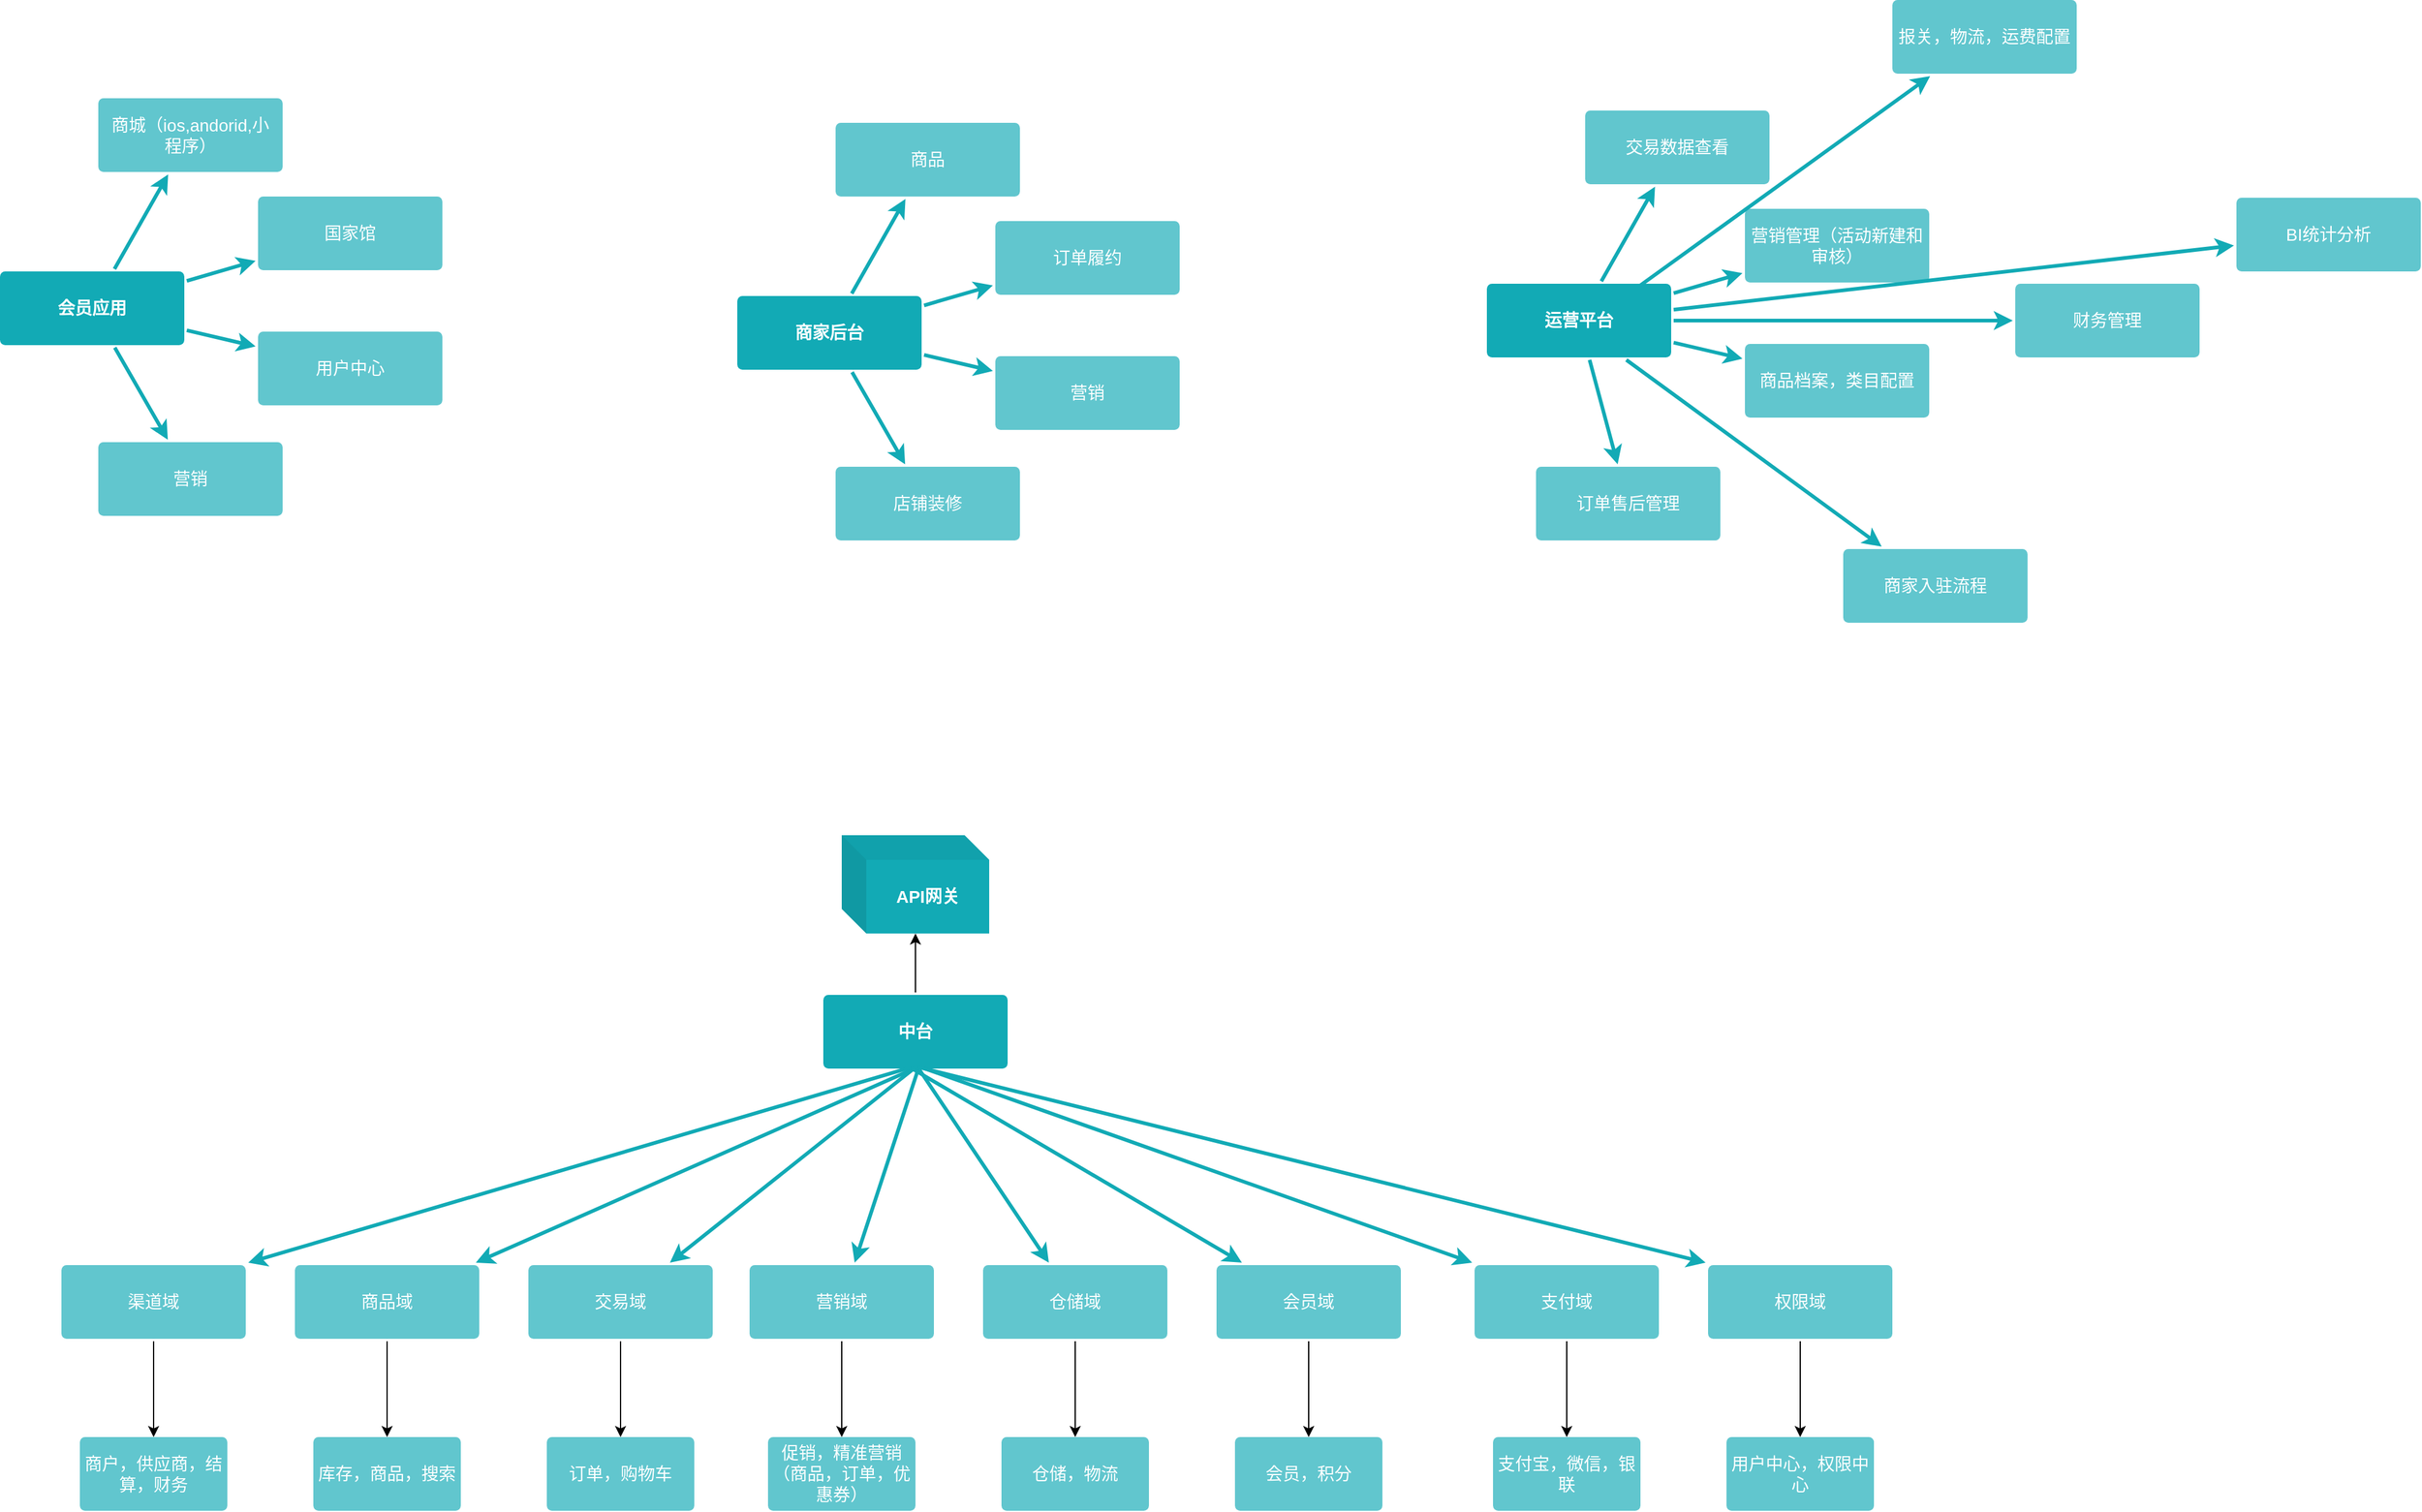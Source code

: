<mxfile version="13.6.4" type="github"><diagram id="ngEqRVcOjR11dafT5SQl" name="第 1 页"><mxGraphModel dx="1422" dy="713" grid="1" gridSize="10" guides="1" tooltips="1" connect="1" arrows="1" fold="1" page="1" pageScale="1" pageWidth="827" pageHeight="1169" math="0" shadow="0"><root><mxCell id="cS8Ph7UU9DnCLQHg5WrY-0"/><mxCell id="cS8Ph7UU9DnCLQHg5WrY-1" parent="cS8Ph7UU9DnCLQHg5WrY-0"/><mxCell id="Z53HJ2B6jDhWGYshHSG8-1" value="" style="edgeStyle=none;rounded=1;jumpStyle=none;html=1;shadow=0;labelBackgroundColor=none;startArrow=none;startFill=0;jettySize=auto;orthogonalLoop=1;strokeColor=#12AAB5;strokeWidth=3;fontFamily=Helvetica;fontSize=14;fontColor=#FFFFFF;spacing=5;fontStyle=1;fillColor=#b0e3e6;entryX=0;entryY=0;entryDx=0;entryDy=0;exitX=0.537;exitY=0.958;exitDx=0;exitDy=0;exitPerimeter=0;" parent="cS8Ph7UU9DnCLQHg5WrY-1" source="Z53HJ2B6jDhWGYshHSG8-30" target="Z53HJ2B6jDhWGYshHSG8-47" edge="1"><mxGeometry relative="1" as="geometry"><mxPoint x="1060" y="1010" as="sourcePoint"/><mxPoint x="1500" y="1080" as="targetPoint"/></mxGeometry></mxCell><mxCell id="Z53HJ2B6jDhWGYshHSG8-2" value="会员应用" style="rounded=1;whiteSpace=wrap;html=1;shadow=0;labelBackgroundColor=none;strokeColor=none;strokeWidth=3;fillColor=#12aab5;fontFamily=Helvetica;fontSize=14;fontColor=#FFFFFF;align=center;spacing=5;fontStyle=1;arcSize=7;perimeterSpacing=2;" parent="cS8Ph7UU9DnCLQHg5WrY-1" vertex="1"><mxGeometry x="120" y="291.0" width="150" height="60" as="geometry"/></mxCell><mxCell id="Z53HJ2B6jDhWGYshHSG8-3" value="营销" style="rounded=1;whiteSpace=wrap;html=1;shadow=0;labelBackgroundColor=none;strokeColor=none;strokeWidth=3;fillColor=#61c6ce;fontFamily=Helvetica;fontSize=14;fontColor=#FFFFFF;align=center;spacing=5;fontStyle=0;arcSize=7;perimeterSpacing=2;" parent="cS8Ph7UU9DnCLQHg5WrY-1" vertex="1"><mxGeometry x="200" y="430" width="150" height="60" as="geometry"/></mxCell><mxCell id="Z53HJ2B6jDhWGYshHSG8-4" value="" style="edgeStyle=none;rounded=1;jumpStyle=none;html=1;shadow=0;labelBackgroundColor=none;startArrow=none;startFill=0;jettySize=auto;orthogonalLoop=1;strokeColor=#12AAB5;strokeWidth=3;fontFamily=Helvetica;fontSize=14;fontColor=#FFFFFF;spacing=5;fontStyle=1;fillColor=#b0e3e6;" parent="cS8Ph7UU9DnCLQHg5WrY-1" source="Z53HJ2B6jDhWGYshHSG8-2" target="Z53HJ2B6jDhWGYshHSG8-3" edge="1"><mxGeometry relative="1" as="geometry"/></mxCell><mxCell id="Z53HJ2B6jDhWGYshHSG8-5" value="用户中心" style="rounded=1;whiteSpace=wrap;html=1;shadow=0;labelBackgroundColor=none;strokeColor=none;strokeWidth=3;fillColor=#61c6ce;fontFamily=Helvetica;fontSize=14;fontColor=#FFFFFF;align=center;spacing=5;fontStyle=0;arcSize=7;perimeterSpacing=2;" parent="cS8Ph7UU9DnCLQHg5WrY-1" vertex="1"><mxGeometry x="330" y="340" width="150" height="60" as="geometry"/></mxCell><mxCell id="Z53HJ2B6jDhWGYshHSG8-6" value="" style="edgeStyle=none;rounded=1;jumpStyle=none;html=1;shadow=0;labelBackgroundColor=none;startArrow=none;startFill=0;jettySize=auto;orthogonalLoop=1;strokeColor=#12AAB5;strokeWidth=3;fontFamily=Helvetica;fontSize=14;fontColor=#FFFFFF;spacing=5;fontStyle=1;fillColor=#b0e3e6;" parent="cS8Ph7UU9DnCLQHg5WrY-1" source="Z53HJ2B6jDhWGYshHSG8-2" target="Z53HJ2B6jDhWGYshHSG8-5" edge="1"><mxGeometry relative="1" as="geometry"/></mxCell><mxCell id="Z53HJ2B6jDhWGYshHSG8-7" value="国家馆" style="rounded=1;whiteSpace=wrap;html=1;shadow=0;labelBackgroundColor=none;strokeColor=none;strokeWidth=3;fillColor=#61c6ce;fontFamily=Helvetica;fontSize=14;fontColor=#FFFFFF;align=center;spacing=5;fontStyle=0;arcSize=7;perimeterSpacing=2;" parent="cS8Ph7UU9DnCLQHg5WrY-1" vertex="1"><mxGeometry x="330" y="230" width="150" height="60" as="geometry"/></mxCell><mxCell id="Z53HJ2B6jDhWGYshHSG8-8" value="" style="edgeStyle=none;rounded=1;jumpStyle=none;html=1;shadow=0;labelBackgroundColor=none;startArrow=none;startFill=0;jettySize=auto;orthogonalLoop=1;strokeColor=#12AAB5;strokeWidth=3;fontFamily=Helvetica;fontSize=14;fontColor=#FFFFFF;spacing=5;fontStyle=1;fillColor=#b0e3e6;" parent="cS8Ph7UU9DnCLQHg5WrY-1" source="Z53HJ2B6jDhWGYshHSG8-2" target="Z53HJ2B6jDhWGYshHSG8-7" edge="1"><mxGeometry relative="1" as="geometry"/></mxCell><mxCell id="Z53HJ2B6jDhWGYshHSG8-9" value="商城（ios,andorid,小程序）" style="rounded=1;whiteSpace=wrap;html=1;shadow=0;labelBackgroundColor=none;strokeColor=none;strokeWidth=3;fillColor=#61c6ce;fontFamily=Helvetica;fontSize=14;fontColor=#FFFFFF;align=center;spacing=5;fontStyle=0;arcSize=7;perimeterSpacing=2;" parent="cS8Ph7UU9DnCLQHg5WrY-1" vertex="1"><mxGeometry x="200" y="150" width="150" height="60" as="geometry"/></mxCell><mxCell id="Z53HJ2B6jDhWGYshHSG8-10" value="" style="edgeStyle=none;rounded=1;jumpStyle=none;html=1;shadow=0;labelBackgroundColor=none;startArrow=none;startFill=0;jettySize=auto;orthogonalLoop=1;strokeColor=#12AAB5;strokeWidth=3;fontFamily=Helvetica;fontSize=14;fontColor=#FFFFFF;spacing=5;fontStyle=1;fillColor=#b0e3e6;" parent="cS8Ph7UU9DnCLQHg5WrY-1" source="Z53HJ2B6jDhWGYshHSG8-2" target="Z53HJ2B6jDhWGYshHSG8-9" edge="1"><mxGeometry relative="1" as="geometry"/></mxCell><mxCell id="Z53HJ2B6jDhWGYshHSG8-11" value="商家后台" style="rounded=1;whiteSpace=wrap;html=1;shadow=0;labelBackgroundColor=none;strokeColor=none;strokeWidth=3;fillColor=#12aab5;fontFamily=Helvetica;fontSize=14;fontColor=#FFFFFF;align=center;spacing=5;fontStyle=1;arcSize=7;perimeterSpacing=2;" parent="cS8Ph7UU9DnCLQHg5WrY-1" vertex="1"><mxGeometry x="720" y="311.0" width="150" height="60" as="geometry"/></mxCell><mxCell id="Z53HJ2B6jDhWGYshHSG8-12" value="店铺装修" style="rounded=1;whiteSpace=wrap;html=1;shadow=0;labelBackgroundColor=none;strokeColor=none;strokeWidth=3;fillColor=#61c6ce;fontFamily=Helvetica;fontSize=14;fontColor=#FFFFFF;align=center;spacing=5;fontStyle=0;arcSize=7;perimeterSpacing=2;" parent="cS8Ph7UU9DnCLQHg5WrY-1" vertex="1"><mxGeometry x="800" y="450" width="150" height="60" as="geometry"/></mxCell><mxCell id="Z53HJ2B6jDhWGYshHSG8-13" value="" style="edgeStyle=none;rounded=1;jumpStyle=none;html=1;shadow=0;labelBackgroundColor=none;startArrow=none;startFill=0;jettySize=auto;orthogonalLoop=1;strokeColor=#12AAB5;strokeWidth=3;fontFamily=Helvetica;fontSize=14;fontColor=#FFFFFF;spacing=5;fontStyle=1;fillColor=#b0e3e6;" parent="cS8Ph7UU9DnCLQHg5WrY-1" source="Z53HJ2B6jDhWGYshHSG8-11" target="Z53HJ2B6jDhWGYshHSG8-12" edge="1"><mxGeometry relative="1" as="geometry"/></mxCell><mxCell id="Z53HJ2B6jDhWGYshHSG8-14" value="营销" style="rounded=1;whiteSpace=wrap;html=1;shadow=0;labelBackgroundColor=none;strokeColor=none;strokeWidth=3;fillColor=#61c6ce;fontFamily=Helvetica;fontSize=14;fontColor=#FFFFFF;align=center;spacing=5;fontStyle=0;arcSize=7;perimeterSpacing=2;" parent="cS8Ph7UU9DnCLQHg5WrY-1" vertex="1"><mxGeometry x="930" y="360" width="150" height="60" as="geometry"/></mxCell><mxCell id="Z53HJ2B6jDhWGYshHSG8-15" value="" style="edgeStyle=none;rounded=1;jumpStyle=none;html=1;shadow=0;labelBackgroundColor=none;startArrow=none;startFill=0;jettySize=auto;orthogonalLoop=1;strokeColor=#12AAB5;strokeWidth=3;fontFamily=Helvetica;fontSize=14;fontColor=#FFFFFF;spacing=5;fontStyle=1;fillColor=#b0e3e6;" parent="cS8Ph7UU9DnCLQHg5WrY-1" source="Z53HJ2B6jDhWGYshHSG8-11" target="Z53HJ2B6jDhWGYshHSG8-14" edge="1"><mxGeometry relative="1" as="geometry"/></mxCell><mxCell id="Z53HJ2B6jDhWGYshHSG8-16" value="订单履约" style="rounded=1;whiteSpace=wrap;html=1;shadow=0;labelBackgroundColor=none;strokeColor=none;strokeWidth=3;fillColor=#61c6ce;fontFamily=Helvetica;fontSize=14;fontColor=#FFFFFF;align=center;spacing=5;fontStyle=0;arcSize=7;perimeterSpacing=2;" parent="cS8Ph7UU9DnCLQHg5WrY-1" vertex="1"><mxGeometry x="930" y="250" width="150" height="60" as="geometry"/></mxCell><mxCell id="Z53HJ2B6jDhWGYshHSG8-17" value="" style="edgeStyle=none;rounded=1;jumpStyle=none;html=1;shadow=0;labelBackgroundColor=none;startArrow=none;startFill=0;jettySize=auto;orthogonalLoop=1;strokeColor=#12AAB5;strokeWidth=3;fontFamily=Helvetica;fontSize=14;fontColor=#FFFFFF;spacing=5;fontStyle=1;fillColor=#b0e3e6;" parent="cS8Ph7UU9DnCLQHg5WrY-1" source="Z53HJ2B6jDhWGYshHSG8-11" target="Z53HJ2B6jDhWGYshHSG8-16" edge="1"><mxGeometry relative="1" as="geometry"/></mxCell><mxCell id="Z53HJ2B6jDhWGYshHSG8-18" value="商品" style="rounded=1;whiteSpace=wrap;html=1;shadow=0;labelBackgroundColor=none;strokeColor=none;strokeWidth=3;fillColor=#61c6ce;fontFamily=Helvetica;fontSize=14;fontColor=#FFFFFF;align=center;spacing=5;fontStyle=0;arcSize=7;perimeterSpacing=2;" parent="cS8Ph7UU9DnCLQHg5WrY-1" vertex="1"><mxGeometry x="800" y="170" width="150" height="60" as="geometry"/></mxCell><mxCell id="Z53HJ2B6jDhWGYshHSG8-19" value="" style="edgeStyle=none;rounded=1;jumpStyle=none;html=1;shadow=0;labelBackgroundColor=none;startArrow=none;startFill=0;jettySize=auto;orthogonalLoop=1;strokeColor=#12AAB5;strokeWidth=3;fontFamily=Helvetica;fontSize=14;fontColor=#FFFFFF;spacing=5;fontStyle=1;fillColor=#b0e3e6;" parent="cS8Ph7UU9DnCLQHg5WrY-1" source="Z53HJ2B6jDhWGYshHSG8-11" target="Z53HJ2B6jDhWGYshHSG8-18" edge="1"><mxGeometry relative="1" as="geometry"/></mxCell><mxCell id="Z53HJ2B6jDhWGYshHSG8-20" value="运营平台" style="rounded=1;whiteSpace=wrap;html=1;shadow=0;labelBackgroundColor=none;strokeColor=none;strokeWidth=3;fillColor=#12aab5;fontFamily=Helvetica;fontSize=14;fontColor=#FFFFFF;align=center;spacing=5;fontStyle=1;arcSize=7;perimeterSpacing=2;" parent="cS8Ph7UU9DnCLQHg5WrY-1" vertex="1"><mxGeometry x="1330" y="301.0" width="150" height="60" as="geometry"/></mxCell><mxCell id="Z53HJ2B6jDhWGYshHSG8-21" value="订单售后管理" style="rounded=1;whiteSpace=wrap;html=1;shadow=0;labelBackgroundColor=none;strokeColor=none;strokeWidth=3;fillColor=#61c6ce;fontFamily=Helvetica;fontSize=14;fontColor=#FFFFFF;align=center;spacing=5;fontStyle=0;arcSize=7;perimeterSpacing=2;" parent="cS8Ph7UU9DnCLQHg5WrY-1" vertex="1"><mxGeometry x="1370" y="450" width="150" height="60" as="geometry"/></mxCell><mxCell id="Z53HJ2B6jDhWGYshHSG8-22" value="" style="edgeStyle=none;rounded=1;jumpStyle=none;html=1;shadow=0;labelBackgroundColor=none;startArrow=none;startFill=0;jettySize=auto;orthogonalLoop=1;strokeColor=#12AAB5;strokeWidth=3;fontFamily=Helvetica;fontSize=14;fontColor=#FFFFFF;spacing=5;fontStyle=1;fillColor=#b0e3e6;" parent="cS8Ph7UU9DnCLQHg5WrY-1" source="Z53HJ2B6jDhWGYshHSG8-20" target="Z53HJ2B6jDhWGYshHSG8-21" edge="1"><mxGeometry relative="1" as="geometry"/></mxCell><mxCell id="Z53HJ2B6jDhWGYshHSG8-23" value="商品档案，类目配置" style="rounded=1;whiteSpace=wrap;html=1;shadow=0;labelBackgroundColor=none;strokeColor=none;strokeWidth=3;fillColor=#61c6ce;fontFamily=Helvetica;fontSize=14;fontColor=#FFFFFF;align=center;spacing=5;fontStyle=0;arcSize=7;perimeterSpacing=2;" parent="cS8Ph7UU9DnCLQHg5WrY-1" vertex="1"><mxGeometry x="1540" y="350" width="150" height="60" as="geometry"/></mxCell><mxCell id="Z53HJ2B6jDhWGYshHSG8-24" value="" style="edgeStyle=none;rounded=1;jumpStyle=none;html=1;shadow=0;labelBackgroundColor=none;startArrow=none;startFill=0;jettySize=auto;orthogonalLoop=1;strokeColor=#12AAB5;strokeWidth=3;fontFamily=Helvetica;fontSize=14;fontColor=#FFFFFF;spacing=5;fontStyle=1;fillColor=#b0e3e6;" parent="cS8Ph7UU9DnCLQHg5WrY-1" source="Z53HJ2B6jDhWGYshHSG8-20" target="Z53HJ2B6jDhWGYshHSG8-23" edge="1"><mxGeometry relative="1" as="geometry"/></mxCell><mxCell id="Z53HJ2B6jDhWGYshHSG8-25" value="营销管理（活动新建和审核）" style="rounded=1;whiteSpace=wrap;html=1;shadow=0;labelBackgroundColor=none;strokeColor=none;strokeWidth=3;fillColor=#61c6ce;fontFamily=Helvetica;fontSize=14;fontColor=#FFFFFF;align=center;spacing=5;fontStyle=0;arcSize=7;perimeterSpacing=2;" parent="cS8Ph7UU9DnCLQHg5WrY-1" vertex="1"><mxGeometry x="1540" y="240" width="150" height="60" as="geometry"/></mxCell><mxCell id="Z53HJ2B6jDhWGYshHSG8-26" value="" style="edgeStyle=none;rounded=1;jumpStyle=none;html=1;shadow=0;labelBackgroundColor=none;startArrow=none;startFill=0;jettySize=auto;orthogonalLoop=1;strokeColor=#12AAB5;strokeWidth=3;fontFamily=Helvetica;fontSize=14;fontColor=#FFFFFF;spacing=5;fontStyle=1;fillColor=#b0e3e6;" parent="cS8Ph7UU9DnCLQHg5WrY-1" source="Z53HJ2B6jDhWGYshHSG8-20" target="Z53HJ2B6jDhWGYshHSG8-25" edge="1"><mxGeometry relative="1" as="geometry"/></mxCell><mxCell id="Z53HJ2B6jDhWGYshHSG8-27" value="交易数据查看" style="rounded=1;whiteSpace=wrap;html=1;shadow=0;labelBackgroundColor=none;strokeColor=none;strokeWidth=3;fillColor=#61c6ce;fontFamily=Helvetica;fontSize=14;fontColor=#FFFFFF;align=center;spacing=5;fontStyle=0;arcSize=7;perimeterSpacing=2;" parent="cS8Ph7UU9DnCLQHg5WrY-1" vertex="1"><mxGeometry x="1410" y="160" width="150" height="60" as="geometry"/></mxCell><mxCell id="Z53HJ2B6jDhWGYshHSG8-28" value="" style="edgeStyle=none;rounded=1;jumpStyle=none;html=1;shadow=0;labelBackgroundColor=none;startArrow=none;startFill=0;jettySize=auto;orthogonalLoop=1;strokeColor=#12AAB5;strokeWidth=3;fontFamily=Helvetica;fontSize=14;fontColor=#FFFFFF;spacing=5;fontStyle=1;fillColor=#b0e3e6;" parent="cS8Ph7UU9DnCLQHg5WrY-1" source="Z53HJ2B6jDhWGYshHSG8-20" target="Z53HJ2B6jDhWGYshHSG8-27" edge="1"><mxGeometry relative="1" as="geometry"/></mxCell><mxCell id="Z53HJ2B6jDhWGYshHSG8-29" value="" style="edgeStyle=orthogonalEdgeStyle;rounded=0;orthogonalLoop=1;jettySize=auto;html=1;" parent="cS8Ph7UU9DnCLQHg5WrY-1" source="Z53HJ2B6jDhWGYshHSG8-30" target="Z53HJ2B6jDhWGYshHSG8-62" edge="1"><mxGeometry relative="1" as="geometry"/></mxCell><mxCell id="Z53HJ2B6jDhWGYshHSG8-30" value="中台" style="rounded=1;whiteSpace=wrap;html=1;shadow=0;labelBackgroundColor=none;strokeColor=none;strokeWidth=3;fillColor=#12aab5;fontFamily=Helvetica;fontSize=14;fontColor=#FFFFFF;align=center;spacing=5;fontStyle=1;arcSize=7;perimeterSpacing=2;" parent="cS8Ph7UU9DnCLQHg5WrY-1" vertex="1"><mxGeometry x="790" y="880" width="150" height="60" as="geometry"/></mxCell><mxCell id="Z53HJ2B6jDhWGYshHSG8-31" value="" style="edgeStyle=orthogonalEdgeStyle;rounded=0;orthogonalLoop=1;jettySize=auto;html=1;" parent="cS8Ph7UU9DnCLQHg5WrY-1" source="Z53HJ2B6jDhWGYshHSG8-32" target="Z53HJ2B6jDhWGYshHSG8-58" edge="1"><mxGeometry relative="1" as="geometry"/></mxCell><mxCell id="Z53HJ2B6jDhWGYshHSG8-32" value="营销域" style="rounded=1;whiteSpace=wrap;html=1;shadow=0;labelBackgroundColor=none;strokeColor=none;strokeWidth=3;fillColor=#61c6ce;fontFamily=Helvetica;fontSize=14;fontColor=#FFFFFF;align=center;spacing=5;fontStyle=0;arcSize=7;perimeterSpacing=2;" parent="cS8Ph7UU9DnCLQHg5WrY-1" vertex="1"><mxGeometry x="730" y="1100" width="150" height="60" as="geometry"/></mxCell><mxCell id="Z53HJ2B6jDhWGYshHSG8-33" value="" style="edgeStyle=none;rounded=1;jumpStyle=none;html=1;shadow=0;labelBackgroundColor=none;startArrow=none;startFill=0;jettySize=auto;orthogonalLoop=1;strokeColor=#12AAB5;strokeWidth=3;fontFamily=Helvetica;fontSize=14;fontColor=#FFFFFF;spacing=5;fontStyle=1;fillColor=#b0e3e6;exitX=0.518;exitY=0.95;exitDx=0;exitDy=0;exitPerimeter=0;" parent="cS8Ph7UU9DnCLQHg5WrY-1" source="Z53HJ2B6jDhWGYshHSG8-30" target="Z53HJ2B6jDhWGYshHSG8-32" edge="1"><mxGeometry relative="1" as="geometry"><mxPoint x="850" y="910" as="sourcePoint"/></mxGeometry></mxCell><mxCell id="Z53HJ2B6jDhWGYshHSG8-34" value="" style="edgeStyle=orthogonalEdgeStyle;rounded=0;orthogonalLoop=1;jettySize=auto;html=1;" parent="cS8Ph7UU9DnCLQHg5WrY-1" source="Z53HJ2B6jDhWGYshHSG8-35" target="Z53HJ2B6jDhWGYshHSG8-56" edge="1"><mxGeometry relative="1" as="geometry"/></mxCell><mxCell id="Z53HJ2B6jDhWGYshHSG8-35" value="交易域" style="rounded=1;whiteSpace=wrap;html=1;shadow=0;labelBackgroundColor=none;strokeColor=none;strokeWidth=3;fillColor=#61c6ce;fontFamily=Helvetica;fontSize=14;fontColor=#FFFFFF;align=center;spacing=5;fontStyle=0;arcSize=7;perimeterSpacing=2;" parent="cS8Ph7UU9DnCLQHg5WrY-1" vertex="1"><mxGeometry x="550" y="1100" width="150" height="60" as="geometry"/></mxCell><mxCell id="Z53HJ2B6jDhWGYshHSG8-36" value="" style="edgeStyle=none;rounded=1;jumpStyle=none;html=1;shadow=0;labelBackgroundColor=none;startArrow=none;startFill=0;jettySize=auto;orthogonalLoop=1;strokeColor=#12AAB5;strokeWidth=3;fontFamily=Helvetica;fontSize=14;fontColor=#FFFFFF;spacing=5;fontStyle=1;fillColor=#b0e3e6;exitX=0.501;exitY=0.95;exitDx=0;exitDy=0;exitPerimeter=0;" parent="cS8Ph7UU9DnCLQHg5WrY-1" source="Z53HJ2B6jDhWGYshHSG8-30" target="Z53HJ2B6jDhWGYshHSG8-35" edge="1"><mxGeometry relative="1" as="geometry"><mxPoint x="850" y="942" as="sourcePoint"/></mxGeometry></mxCell><mxCell id="Z53HJ2B6jDhWGYshHSG8-37" value="" style="edgeStyle=orthogonalEdgeStyle;rounded=0;orthogonalLoop=1;jettySize=auto;html=1;" parent="cS8Ph7UU9DnCLQHg5WrY-1" source="Z53HJ2B6jDhWGYshHSG8-38" target="Z53HJ2B6jDhWGYshHSG8-57" edge="1"><mxGeometry relative="1" as="geometry"/></mxCell><mxCell id="Z53HJ2B6jDhWGYshHSG8-38" value="仓储域" style="rounded=1;whiteSpace=wrap;html=1;shadow=0;labelBackgroundColor=none;strokeColor=none;strokeWidth=3;fillColor=#61c6ce;fontFamily=Helvetica;fontSize=14;fontColor=#FFFFFF;align=center;spacing=5;fontStyle=0;arcSize=7;perimeterSpacing=2;" parent="cS8Ph7UU9DnCLQHg5WrY-1" vertex="1"><mxGeometry x="920" y="1100" width="150" height="60" as="geometry"/></mxCell><mxCell id="Z53HJ2B6jDhWGYshHSG8-39" value="" style="edgeStyle=none;rounded=1;jumpStyle=none;html=1;shadow=0;labelBackgroundColor=none;startArrow=none;startFill=0;jettySize=auto;orthogonalLoop=1;strokeColor=#12AAB5;strokeWidth=3;fontFamily=Helvetica;fontSize=14;fontColor=#FFFFFF;spacing=5;fontStyle=1;fillColor=#b0e3e6;exitX=0.515;exitY=0.962;exitDx=0;exitDy=0;exitPerimeter=0;" parent="cS8Ph7UU9DnCLQHg5WrY-1" source="Z53HJ2B6jDhWGYshHSG8-30" target="Z53HJ2B6jDhWGYshHSG8-38" edge="1"><mxGeometry relative="1" as="geometry"><mxPoint x="850" y="912" as="sourcePoint"/></mxGeometry></mxCell><mxCell id="Z53HJ2B6jDhWGYshHSG8-40" value="" style="edgeStyle=orthogonalEdgeStyle;rounded=0;orthogonalLoop=1;jettySize=auto;html=1;" parent="cS8Ph7UU9DnCLQHg5WrY-1" source="Z53HJ2B6jDhWGYshHSG8-41" target="Z53HJ2B6jDhWGYshHSG8-55" edge="1"><mxGeometry relative="1" as="geometry"/></mxCell><mxCell id="Z53HJ2B6jDhWGYshHSG8-41" value="商品域" style="rounded=1;whiteSpace=wrap;html=1;shadow=0;labelBackgroundColor=none;strokeColor=none;strokeWidth=3;fillColor=#61c6ce;fontFamily=Helvetica;fontSize=14;fontColor=#FFFFFF;align=center;spacing=5;fontStyle=0;arcSize=7;perimeterSpacing=2;" parent="cS8Ph7UU9DnCLQHg5WrY-1" vertex="1"><mxGeometry x="360" y="1100" width="150" height="60" as="geometry"/></mxCell><mxCell id="Z53HJ2B6jDhWGYshHSG8-42" value="" style="edgeStyle=none;rounded=1;jumpStyle=none;html=1;shadow=0;labelBackgroundColor=none;startArrow=none;startFill=0;jettySize=auto;orthogonalLoop=1;strokeColor=#12AAB5;strokeWidth=3;fontFamily=Helvetica;fontSize=14;fontColor=#FFFFFF;spacing=5;fontStyle=1;fillColor=#b0e3e6;exitX=0.514;exitY=0.947;exitDx=0;exitDy=0;exitPerimeter=0;" parent="cS8Ph7UU9DnCLQHg5WrY-1" source="Z53HJ2B6jDhWGYshHSG8-30" target="Z53HJ2B6jDhWGYshHSG8-41" edge="1"><mxGeometry relative="1" as="geometry"><mxPoint x="845" y="910" as="sourcePoint"/><Array as="points"/></mxGeometry></mxCell><mxCell id="Z53HJ2B6jDhWGYshHSG8-43" value="" style="edgeStyle=orthogonalEdgeStyle;rounded=0;orthogonalLoop=1;jettySize=auto;html=1;" parent="cS8Ph7UU9DnCLQHg5WrY-1" source="Z53HJ2B6jDhWGYshHSG8-44" target="Z53HJ2B6jDhWGYshHSG8-59" edge="1"><mxGeometry relative="1" as="geometry"/></mxCell><mxCell id="Z53HJ2B6jDhWGYshHSG8-44" value="会员域" style="rounded=1;whiteSpace=wrap;html=1;shadow=0;labelBackgroundColor=none;strokeColor=none;strokeWidth=3;fillColor=#61c6ce;fontFamily=Helvetica;fontSize=14;fontColor=#FFFFFF;align=center;spacing=5;fontStyle=0;arcSize=7;perimeterSpacing=2;" parent="cS8Ph7UU9DnCLQHg5WrY-1" vertex="1"><mxGeometry x="1110" y="1100" width="150" height="60" as="geometry"/></mxCell><mxCell id="Z53HJ2B6jDhWGYshHSG8-45" value="" style="edgeStyle=none;rounded=1;jumpStyle=none;html=1;shadow=0;labelBackgroundColor=none;startArrow=none;startFill=0;jettySize=auto;orthogonalLoop=1;strokeColor=#12AAB5;strokeWidth=3;fontFamily=Helvetica;fontSize=14;fontColor=#FFFFFF;spacing=5;fontStyle=1;fillColor=#b0e3e6;exitX=0.474;exitY=0.957;exitDx=0;exitDy=0;exitPerimeter=0;" parent="cS8Ph7UU9DnCLQHg5WrY-1" source="Z53HJ2B6jDhWGYshHSG8-30" target="Z53HJ2B6jDhWGYshHSG8-44" edge="1"><mxGeometry relative="1" as="geometry"><mxPoint x="845" y="909" as="sourcePoint"/><mxPoint x="757.23" y="1097" as="targetPoint"/></mxGeometry></mxCell><mxCell id="Z53HJ2B6jDhWGYshHSG8-46" value="" style="edgeStyle=orthogonalEdgeStyle;rounded=0;orthogonalLoop=1;jettySize=auto;html=1;" parent="cS8Ph7UU9DnCLQHg5WrY-1" source="Z53HJ2B6jDhWGYshHSG8-47" target="Z53HJ2B6jDhWGYshHSG8-60" edge="1"><mxGeometry relative="1" as="geometry"/></mxCell><mxCell id="Z53HJ2B6jDhWGYshHSG8-47" value="支付域" style="rounded=1;whiteSpace=wrap;html=1;shadow=0;labelBackgroundColor=none;strokeColor=none;strokeWidth=3;fillColor=#61c6ce;fontFamily=Helvetica;fontSize=14;fontColor=#FFFFFF;align=center;spacing=5;fontStyle=0;arcSize=7;perimeterSpacing=2;" parent="cS8Ph7UU9DnCLQHg5WrY-1" vertex="1"><mxGeometry x="1320" y="1100" width="150" height="60" as="geometry"/></mxCell><mxCell id="Z53HJ2B6jDhWGYshHSG8-48" value="" style="edgeStyle=orthogonalEdgeStyle;rounded=0;orthogonalLoop=1;jettySize=auto;html=1;" parent="cS8Ph7UU9DnCLQHg5WrY-1" source="Z53HJ2B6jDhWGYshHSG8-49" target="Z53HJ2B6jDhWGYshHSG8-54" edge="1"><mxGeometry relative="1" as="geometry"/></mxCell><mxCell id="Z53HJ2B6jDhWGYshHSG8-49" value="渠道域" style="rounded=1;whiteSpace=wrap;html=1;shadow=0;labelBackgroundColor=none;strokeColor=none;strokeWidth=3;fillColor=#61c6ce;fontFamily=Helvetica;fontSize=14;fontColor=#FFFFFF;align=center;spacing=5;fontStyle=0;arcSize=7;perimeterSpacing=2;" parent="cS8Ph7UU9DnCLQHg5WrY-1" vertex="1"><mxGeometry x="170" y="1100" width="150" height="60" as="geometry"/></mxCell><mxCell id="Z53HJ2B6jDhWGYshHSG8-50" value="" style="edgeStyle=none;rounded=1;jumpStyle=none;html=1;shadow=0;labelBackgroundColor=none;startArrow=none;startFill=0;jettySize=auto;orthogonalLoop=1;strokeColor=#12AAB5;strokeWidth=3;fontFamily=Helvetica;fontSize=14;fontColor=#FFFFFF;spacing=5;fontStyle=1;fillColor=#b0e3e6;entryX=1;entryY=0;entryDx=0;entryDy=0;exitX=0.475;exitY=0.955;exitDx=0;exitDy=0;exitPerimeter=0;" parent="cS8Ph7UU9DnCLQHg5WrY-1" source="Z53HJ2B6jDhWGYshHSG8-30" target="Z53HJ2B6jDhWGYshHSG8-49" edge="1"><mxGeometry relative="1" as="geometry"><mxPoint x="850" y="942" as="sourcePoint"/><mxPoint x="502" y="1104.675" as="targetPoint"/><Array as="points"/></mxGeometry></mxCell><mxCell id="Z53HJ2B6jDhWGYshHSG8-51" value="" style="edgeStyle=none;rounded=1;jumpStyle=none;html=1;shadow=0;labelBackgroundColor=none;startArrow=none;startFill=0;jettySize=auto;orthogonalLoop=1;strokeColor=#12AAB5;strokeWidth=3;fontFamily=Helvetica;fontSize=14;fontColor=#FFFFFF;spacing=5;fontStyle=1;fillColor=#b0e3e6;entryX=0;entryY=0;entryDx=0;entryDy=0;exitX=0.516;exitY=0.95;exitDx=0;exitDy=0;exitPerimeter=0;" parent="cS8Ph7UU9DnCLQHg5WrY-1" source="Z53HJ2B6jDhWGYshHSG8-30" target="Z53HJ2B6jDhWGYshHSG8-53" edge="1"><mxGeometry relative="1" as="geometry"><mxPoint x="845" y="942" as="sourcePoint"/><mxPoint x="1698" y="1080" as="targetPoint"/></mxGeometry></mxCell><mxCell id="Z53HJ2B6jDhWGYshHSG8-52" value="" style="edgeStyle=orthogonalEdgeStyle;rounded=0;orthogonalLoop=1;jettySize=auto;html=1;" parent="cS8Ph7UU9DnCLQHg5WrY-1" source="Z53HJ2B6jDhWGYshHSG8-53" target="Z53HJ2B6jDhWGYshHSG8-61" edge="1"><mxGeometry relative="1" as="geometry"/></mxCell><mxCell id="Z53HJ2B6jDhWGYshHSG8-53" value="权限域" style="rounded=1;whiteSpace=wrap;html=1;shadow=0;labelBackgroundColor=none;strokeColor=none;strokeWidth=3;fillColor=#61c6ce;fontFamily=Helvetica;fontSize=14;fontColor=#FFFFFF;align=center;spacing=5;fontStyle=0;arcSize=7;perimeterSpacing=2;" parent="cS8Ph7UU9DnCLQHg5WrY-1" vertex="1"><mxGeometry x="1510" y="1100" width="150" height="60" as="geometry"/></mxCell><mxCell id="Z53HJ2B6jDhWGYshHSG8-54" value="商户，供应商，结算，财务" style="whiteSpace=wrap;html=1;rounded=1;shadow=0;fontSize=14;fontColor=#FFFFFF;fontStyle=0;strokeColor=none;strokeWidth=3;fillColor=#61c6ce;spacing=5;arcSize=7;" parent="cS8Ph7UU9DnCLQHg5WrY-1" vertex="1"><mxGeometry x="185" y="1240" width="120" height="60" as="geometry"/></mxCell><mxCell id="Z53HJ2B6jDhWGYshHSG8-55" value="库存，商品，搜索" style="whiteSpace=wrap;html=1;rounded=1;shadow=0;fontSize=14;fontColor=#FFFFFF;fontStyle=0;strokeColor=none;strokeWidth=3;fillColor=#61c6ce;spacing=5;arcSize=7;" parent="cS8Ph7UU9DnCLQHg5WrY-1" vertex="1"><mxGeometry x="375" y="1240" width="120" height="60" as="geometry"/></mxCell><mxCell id="Z53HJ2B6jDhWGYshHSG8-56" value="订单，购物车" style="whiteSpace=wrap;html=1;rounded=1;shadow=0;fontSize=14;fontColor=#FFFFFF;fontStyle=0;strokeColor=none;strokeWidth=3;fillColor=#61c6ce;spacing=5;arcSize=7;" parent="cS8Ph7UU9DnCLQHg5WrY-1" vertex="1"><mxGeometry x="565" y="1240" width="120" height="60" as="geometry"/></mxCell><mxCell id="Z53HJ2B6jDhWGYshHSG8-57" value="仓储，物流" style="whiteSpace=wrap;html=1;rounded=1;shadow=0;fontSize=14;fontColor=#FFFFFF;fontStyle=0;strokeColor=none;strokeWidth=3;fillColor=#61c6ce;spacing=5;arcSize=7;" parent="cS8Ph7UU9DnCLQHg5WrY-1" vertex="1"><mxGeometry x="935" y="1240" width="120" height="60" as="geometry"/></mxCell><mxCell id="Z53HJ2B6jDhWGYshHSG8-58" value="促销，精准营销&lt;br&gt;（商品，订单，优惠券）" style="whiteSpace=wrap;html=1;rounded=1;shadow=0;fontSize=14;fontColor=#FFFFFF;fontStyle=0;strokeColor=none;strokeWidth=3;fillColor=#61c6ce;spacing=5;arcSize=7;" parent="cS8Ph7UU9DnCLQHg5WrY-1" vertex="1"><mxGeometry x="745" y="1240" width="120" height="60" as="geometry"/></mxCell><mxCell id="Z53HJ2B6jDhWGYshHSG8-59" value="会员，积分" style="whiteSpace=wrap;html=1;rounded=1;shadow=0;fontSize=14;fontColor=#FFFFFF;fontStyle=0;strokeColor=none;strokeWidth=3;fillColor=#61c6ce;spacing=5;arcSize=7;" parent="cS8Ph7UU9DnCLQHg5WrY-1" vertex="1"><mxGeometry x="1125" y="1240" width="120" height="60" as="geometry"/></mxCell><mxCell id="Z53HJ2B6jDhWGYshHSG8-60" value="支付宝，微信，银联" style="whiteSpace=wrap;html=1;rounded=1;shadow=0;fontSize=14;fontColor=#FFFFFF;fontStyle=0;strokeColor=none;strokeWidth=3;fillColor=#61c6ce;spacing=5;arcSize=7;" parent="cS8Ph7UU9DnCLQHg5WrY-1" vertex="1"><mxGeometry x="1335" y="1240" width="120" height="60" as="geometry"/></mxCell><mxCell id="Z53HJ2B6jDhWGYshHSG8-61" value="用户中心，权限中心" style="whiteSpace=wrap;html=1;rounded=1;shadow=0;fontSize=14;fontColor=#FFFFFF;fontStyle=0;strokeColor=none;strokeWidth=3;fillColor=#61c6ce;spacing=5;arcSize=7;" parent="cS8Ph7UU9DnCLQHg5WrY-1" vertex="1"><mxGeometry x="1525" y="1240" width="120" height="60" as="geometry"/></mxCell><mxCell id="Z53HJ2B6jDhWGYshHSG8-62" value="API网关" style="shape=cube;whiteSpace=wrap;html=1;boundedLbl=1;backgroundOutline=1;darkOpacity=0.05;darkOpacity2=0.1;rounded=1;shadow=0;fontSize=14;fontColor=#FFFFFF;fontStyle=1;strokeColor=none;strokeWidth=3;fillColor=#12aab5;spacing=5;arcSize=7;" parent="cS8Ph7UU9DnCLQHg5WrY-1" vertex="1"><mxGeometry x="805" y="750" width="120" height="80" as="geometry"/></mxCell><mxCell id="Z53HJ2B6jDhWGYshHSG8-63" value="商家入驻流程" style="rounded=1;whiteSpace=wrap;html=1;shadow=0;labelBackgroundColor=none;strokeColor=none;strokeWidth=3;fillColor=#61c6ce;fontFamily=Helvetica;fontSize=14;fontColor=#FFFFFF;align=center;spacing=5;fontStyle=0;arcSize=7;perimeterSpacing=2;" parent="cS8Ph7UU9DnCLQHg5WrY-1" vertex="1"><mxGeometry x="1620" y="517" width="150" height="60" as="geometry"/></mxCell><mxCell id="Z53HJ2B6jDhWGYshHSG8-64" value="" style="edgeStyle=none;rounded=1;jumpStyle=none;html=1;shadow=0;labelBackgroundColor=none;startArrow=none;startFill=0;jettySize=auto;orthogonalLoop=1;strokeColor=#12AAB5;strokeWidth=3;fontFamily=Helvetica;fontSize=14;fontColor=#FFFFFF;spacing=5;fontStyle=1;fillColor=#b0e3e6;exitX=0.75;exitY=1;exitDx=0;exitDy=0;" parent="cS8Ph7UU9DnCLQHg5WrY-1" source="Z53HJ2B6jDhWGYshHSG8-20" target="Z53HJ2B6jDhWGYshHSG8-63" edge="1"><mxGeometry relative="1" as="geometry"><mxPoint x="1633.417" y="440" as="sourcePoint"/></mxGeometry></mxCell><mxCell id="Z53HJ2B6jDhWGYshHSG8-65" value="财务管理" style="rounded=1;whiteSpace=wrap;html=1;shadow=0;labelBackgroundColor=none;strokeColor=none;strokeWidth=3;fillColor=#61c6ce;fontFamily=Helvetica;fontSize=14;fontColor=#FFFFFF;align=center;spacing=5;fontStyle=0;arcSize=7;perimeterSpacing=2;" parent="cS8Ph7UU9DnCLQHg5WrY-1" vertex="1"><mxGeometry x="1760" y="301" width="150" height="60" as="geometry"/></mxCell><mxCell id="Z53HJ2B6jDhWGYshHSG8-66" value="" style="edgeStyle=none;rounded=1;jumpStyle=none;html=1;shadow=0;labelBackgroundColor=none;startArrow=none;startFill=0;jettySize=auto;orthogonalLoop=1;strokeColor=#12AAB5;strokeWidth=3;fontFamily=Helvetica;fontSize=14;fontColor=#FFFFFF;spacing=5;fontStyle=1;fillColor=#b0e3e6;exitX=1;exitY=0.5;exitDx=0;exitDy=0;" parent="cS8Ph7UU9DnCLQHg5WrY-1" source="Z53HJ2B6jDhWGYshHSG8-20" target="Z53HJ2B6jDhWGYshHSG8-65" edge="1"><mxGeometry relative="1" as="geometry"><mxPoint x="1455.0" y="321" as="sourcePoint"/></mxGeometry></mxCell><mxCell id="Z53HJ2B6jDhWGYshHSG8-67" value="报关，物流，运费配置" style="rounded=1;whiteSpace=wrap;html=1;shadow=0;labelBackgroundColor=none;strokeColor=none;strokeWidth=3;fillColor=#61c6ce;fontFamily=Helvetica;fontSize=14;fontColor=#FFFFFF;align=center;spacing=5;fontStyle=0;arcSize=7;perimeterSpacing=2;" parent="cS8Ph7UU9DnCLQHg5WrY-1" vertex="1"><mxGeometry x="1660" y="70" width="150" height="60" as="geometry"/></mxCell><mxCell id="Z53HJ2B6jDhWGYshHSG8-68" value="" style="edgeStyle=none;rounded=1;jumpStyle=none;html=1;shadow=0;labelBackgroundColor=none;startArrow=none;startFill=0;jettySize=auto;orthogonalLoop=1;strokeColor=#12AAB5;strokeWidth=3;fontFamily=Helvetica;fontSize=14;fontColor=#FFFFFF;spacing=5;fontStyle=1;fillColor=#b0e3e6;exitX=0.823;exitY=0.054;exitDx=0;exitDy=0;exitPerimeter=0;" parent="cS8Ph7UU9DnCLQHg5WrY-1" source="Z53HJ2B6jDhWGYshHSG8-20" target="Z53HJ2B6jDhWGYshHSG8-67" edge="1"><mxGeometry relative="1" as="geometry"><mxPoint x="1470" y="90" as="sourcePoint"/></mxGeometry></mxCell><mxCell id="Z53HJ2B6jDhWGYshHSG8-69" value="BI统计分析" style="rounded=1;whiteSpace=wrap;html=1;shadow=0;labelBackgroundColor=none;strokeColor=none;strokeWidth=3;fillColor=#61c6ce;fontFamily=Helvetica;fontSize=14;fontColor=#FFFFFF;align=center;spacing=5;fontStyle=0;arcSize=7;perimeterSpacing=2;" parent="cS8Ph7UU9DnCLQHg5WrY-1" vertex="1"><mxGeometry x="1940" y="231" width="150" height="60" as="geometry"/></mxCell><mxCell id="Z53HJ2B6jDhWGYshHSG8-70" value="" style="edgeStyle=none;rounded=1;jumpStyle=none;html=1;shadow=0;labelBackgroundColor=none;startArrow=none;startFill=0;jettySize=auto;orthogonalLoop=1;strokeColor=#12AAB5;strokeWidth=3;fontFamily=Helvetica;fontSize=14;fontColor=#FFFFFF;spacing=5;fontStyle=1;fillColor=#b0e3e6;" parent="cS8Ph7UU9DnCLQHg5WrY-1" source="Z53HJ2B6jDhWGYshHSG8-20" target="Z53HJ2B6jDhWGYshHSG8-69" edge="1"><mxGeometry relative="1" as="geometry"><mxPoint x="1900" y="239.997" as="sourcePoint"/></mxGeometry></mxCell></root></mxGraphModel></diagram></mxfile>